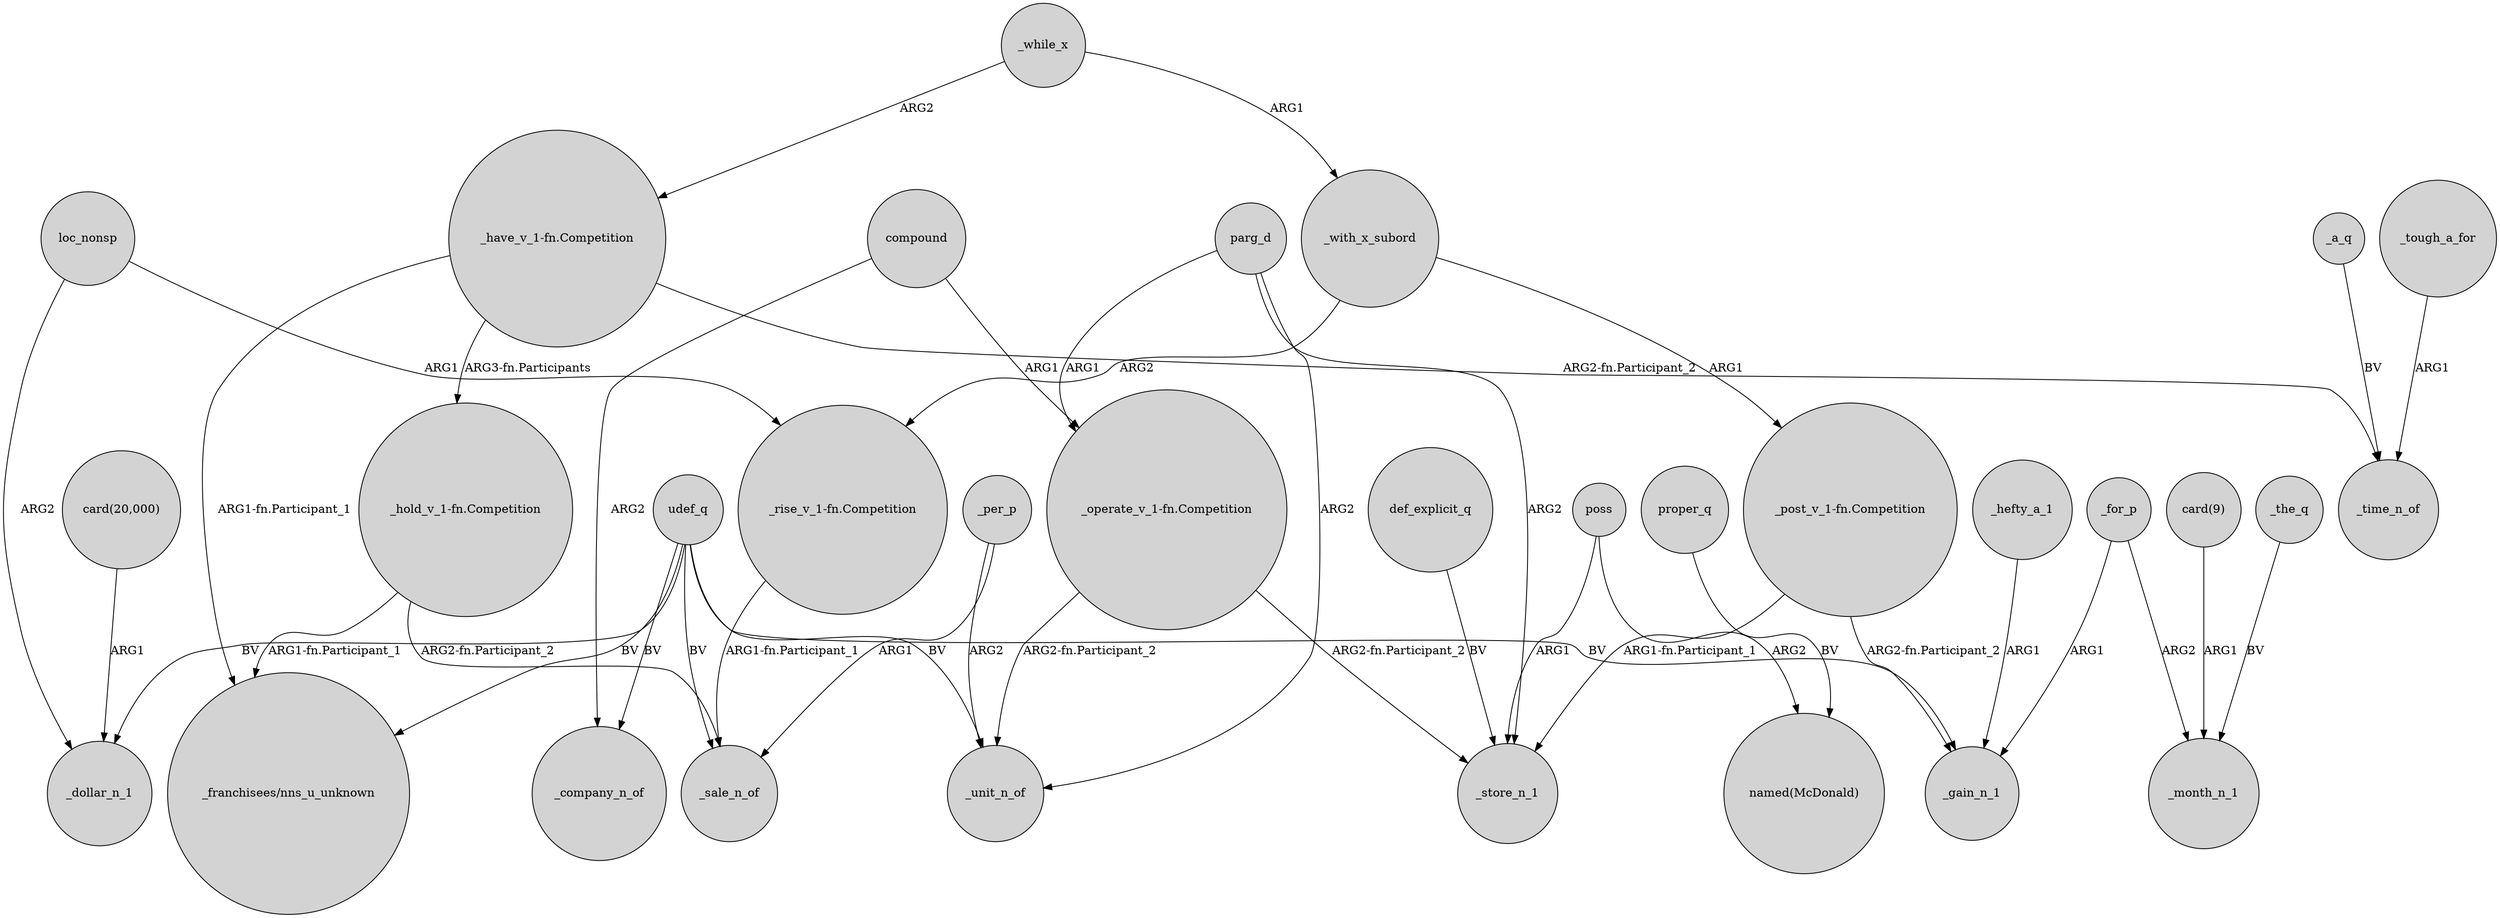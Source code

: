 digraph {
	node [shape=circle style=filled]
	"_have_v_1-fn.Competition" -> "_hold_v_1-fn.Competition" [label="ARG3-fn.Participants"]
	parg_d -> _store_n_1 [label=ARG2]
	loc_nonsp -> "_rise_v_1-fn.Competition" [label=ARG1]
	udef_q -> "_franchisees/nns_u_unknown" [label=BV]
	udef_q -> _unit_n_of [label=BV]
	loc_nonsp -> _dollar_n_1 [label=ARG2]
	"_hold_v_1-fn.Competition" -> _sale_n_of [label="ARG2-fn.Participant_2"]
	_for_p -> _gain_n_1 [label=ARG1]
	parg_d -> _unit_n_of [label=ARG2]
	_the_q -> _month_n_1 [label=BV]
	"_have_v_1-fn.Competition" -> "_franchisees/nns_u_unknown" [label="ARG1-fn.Participant_1"]
	proper_q -> "named(McDonald)" [label=BV]
	_while_x -> _with_x_subord [label=ARG1]
	_hefty_a_1 -> _gain_n_1 [label=ARG1]
	_per_p -> _sale_n_of [label=ARG1]
	udef_q -> _sale_n_of [label=BV]
	"_have_v_1-fn.Competition" -> _time_n_of [label="ARG2-fn.Participant_2"]
	_with_x_subord -> "_rise_v_1-fn.Competition" [label=ARG2]
	"_hold_v_1-fn.Competition" -> "_franchisees/nns_u_unknown" [label="ARG1-fn.Participant_1"]
	compound -> _company_n_of [label=ARG2]
	_a_q -> _time_n_of [label=BV]
	"_operate_v_1-fn.Competition" -> _unit_n_of [label="ARG2-fn.Participant_2"]
	_with_x_subord -> "_post_v_1-fn.Competition" [label=ARG1]
	def_explicit_q -> _store_n_1 [label=BV]
	"_rise_v_1-fn.Competition" -> _sale_n_of [label="ARG1-fn.Participant_1"]
	udef_q -> _company_n_of [label=BV]
	udef_q -> _dollar_n_1 [label=BV]
	poss -> "named(McDonald)" [label=ARG2]
	_per_p -> _unit_n_of [label=ARG2]
	_tough_a_for -> _time_n_of [label=ARG1]
	compound -> "_operate_v_1-fn.Competition" [label=ARG1]
	parg_d -> "_operate_v_1-fn.Competition" [label=ARG1]
	"card(20,000)" -> _dollar_n_1 [label=ARG1]
	_while_x -> "_have_v_1-fn.Competition" [label=ARG2]
	"_post_v_1-fn.Competition" -> _store_n_1 [label="ARG1-fn.Participant_1"]
	poss -> _store_n_1 [label=ARG1]
	"card(9)" -> _month_n_1 [label=ARG1]
	"_post_v_1-fn.Competition" -> _gain_n_1 [label="ARG2-fn.Participant_2"]
	_for_p -> _month_n_1 [label=ARG2]
	udef_q -> _gain_n_1 [label=BV]
	"_operate_v_1-fn.Competition" -> _store_n_1 [label="ARG2-fn.Participant_2"]
}
